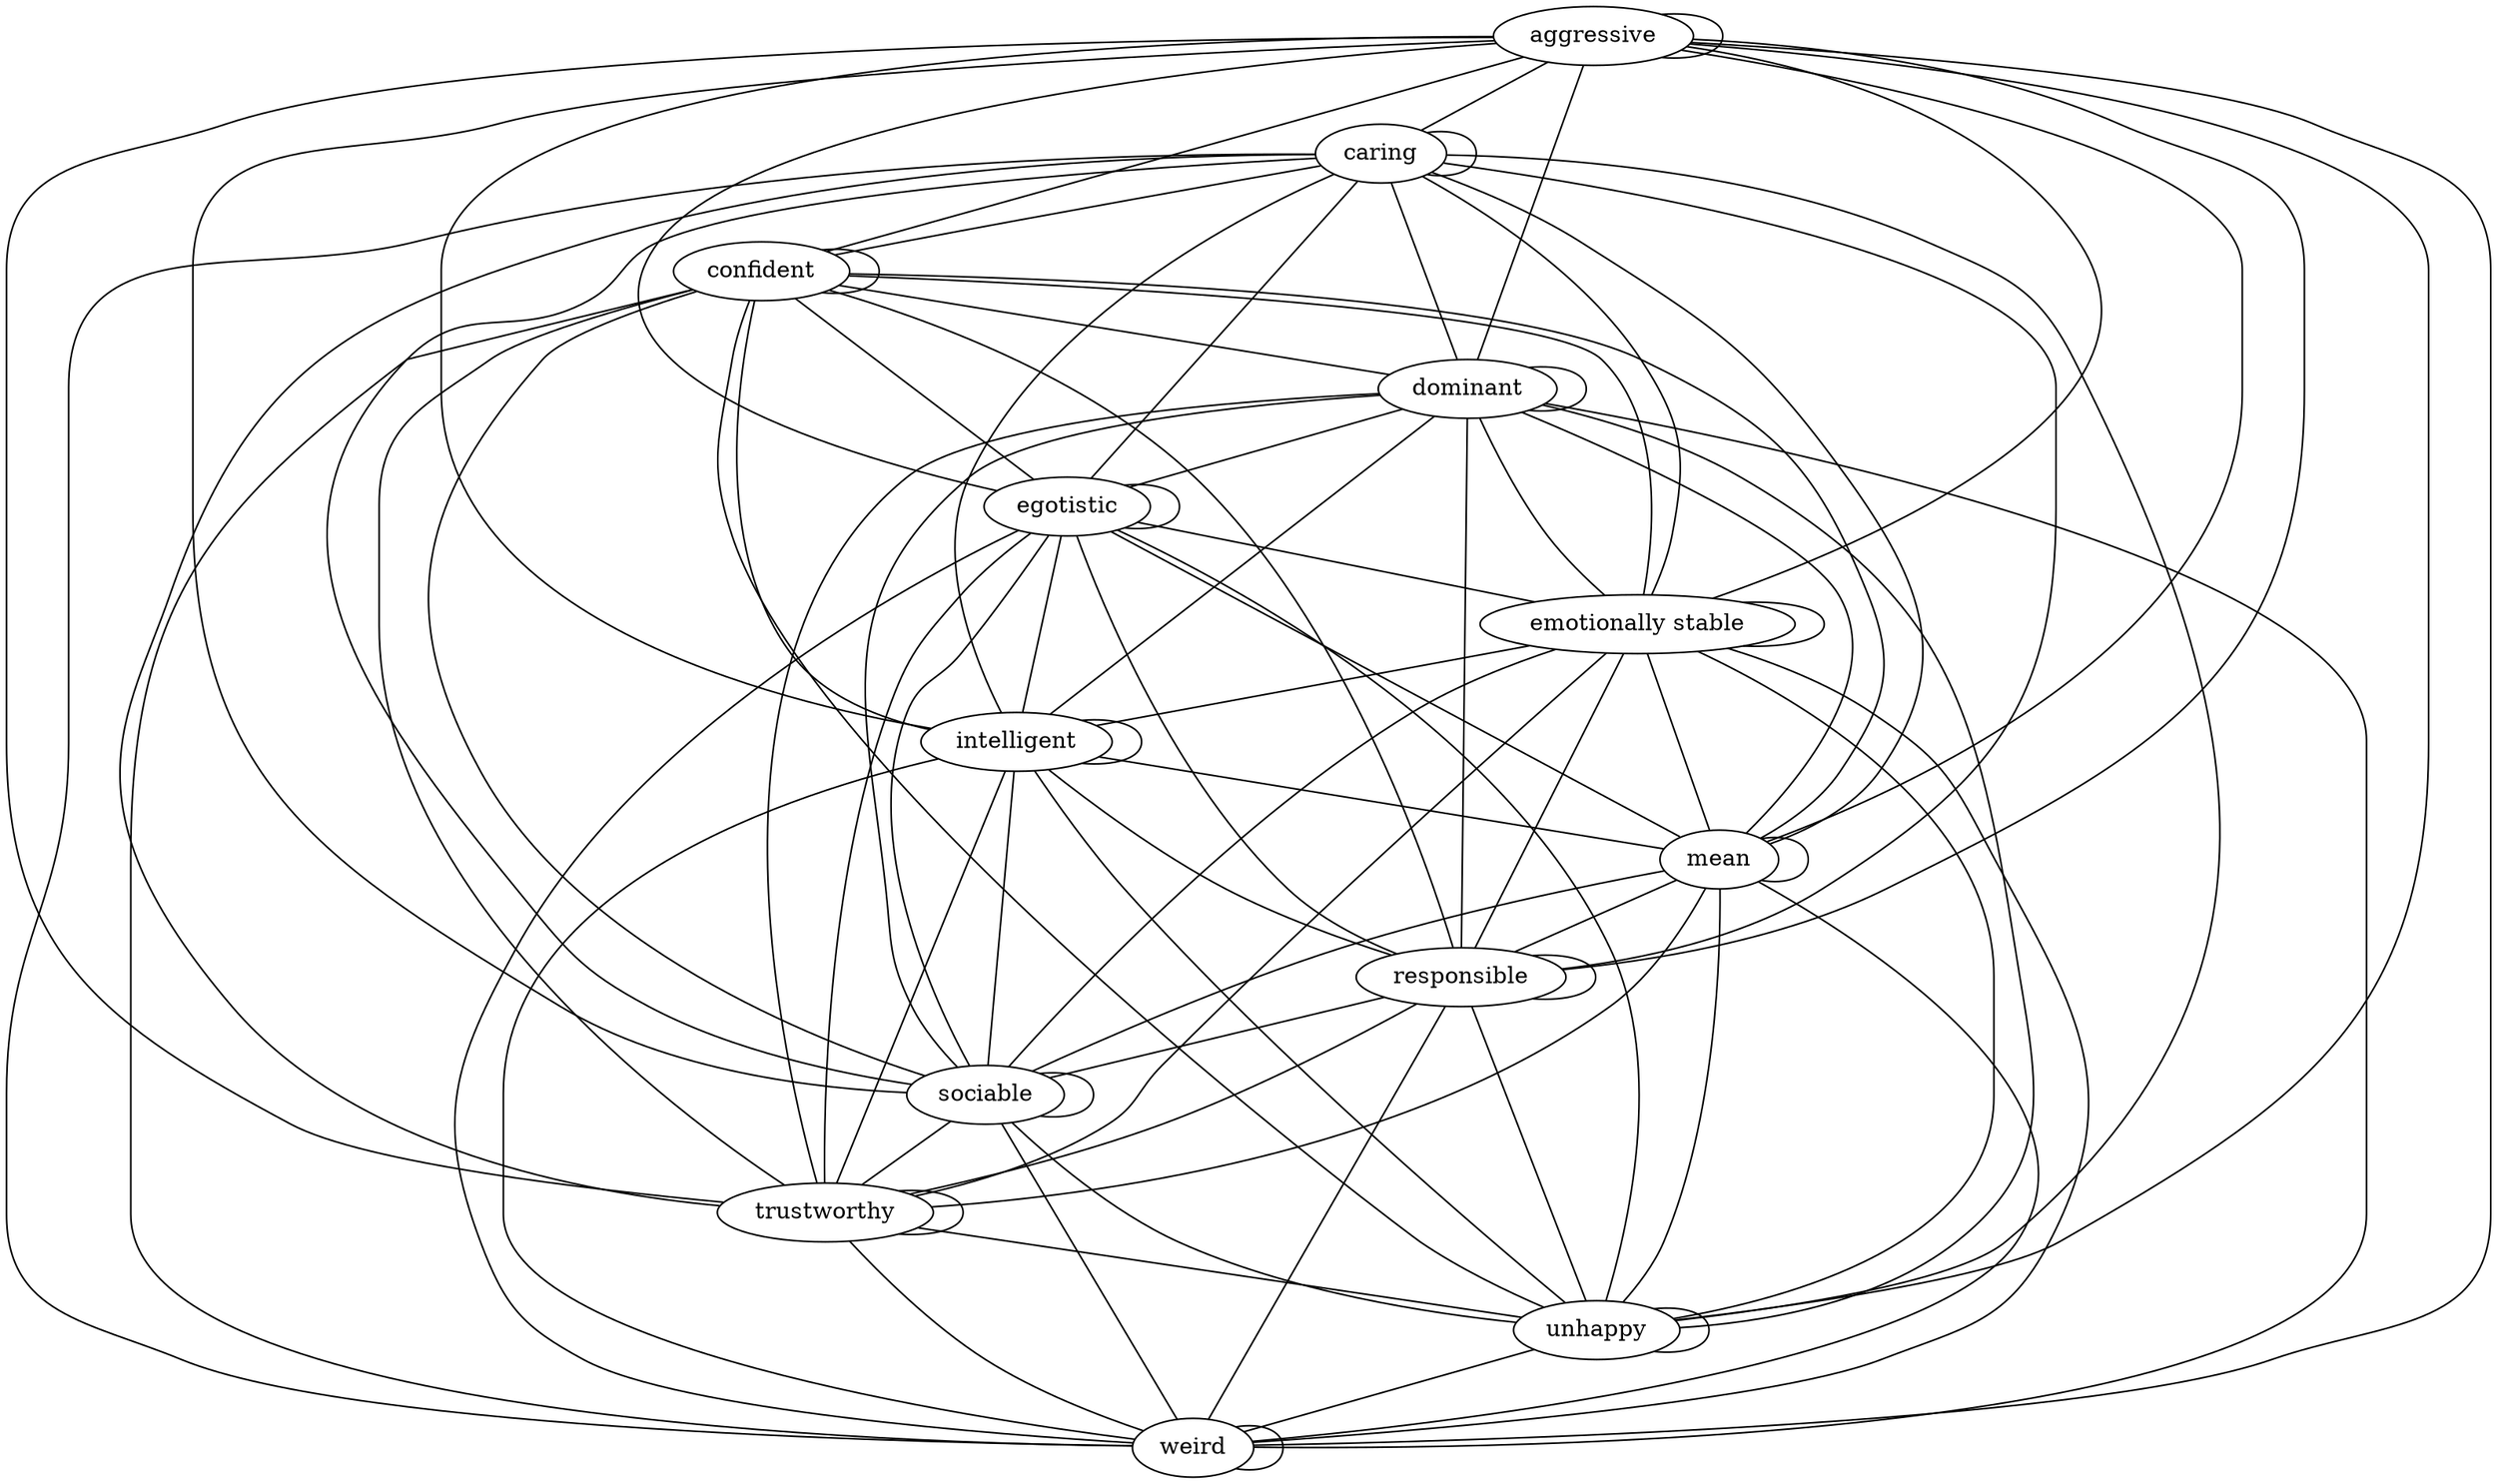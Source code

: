 graph "" {
	aggressive -- aggressive	 [len=1.0];
	aggressive -- caring	 [len=6.38053];
	aggressive -- confident	 [len=4.35398];
	aggressive -- dominant	 [len=3.21239];
	aggressive -- egotistic	 [len=3.49115];
	aggressive -- "emotionally stable"	 [len=6.04867];
	aggressive -- intelligent	 [len=5.11504];
	aggressive -- mean	 [len=3.30088];
	aggressive -- responsible	 [len=5.5177];
	aggressive -- sociable	 [len=5.19027];
	aggressive -- trustworthy	 [len=5.84071];
	aggressive -- unhappy	 [len=4.15929];
	aggressive -- weird	 [len=5.25221];
	caring -- caring	 [len=1.0];
	caring -- confident	 [len=4.0708];
	caring -- dominant	 [len=5.57522];
	caring -- egotistic	 [len=6.17257];
	caring -- "emotionally stable"	 [len=3.49115];
	caring -- intelligent	 [len=4.1150400000000005];
	caring -- mean	 [len=6.9469];
	caring -- responsible	 [len=3.54867];
	caring -- sociable	 [len=3.68142];
	caring -- trustworthy	 [len=3.25664];
	caring -- unhappy	 [len=5.56637];
	caring -- weird	 [len=4.74336];
	confident -- confident	 [len=1.0];
	confident -- dominant	 [len=3.75221];
	confident -- egotistic	 [len=3.73451];
	confident -- "emotionally stable"	 [len=3.42035];
	confident -- intelligent	 [len=3.76549];
	confident -- mean	 [len=5.14159];
	confident -- responsible	 [len=3.76106];
	confident -- sociable	 [len=3.26106];
	confident -- trustworthy	 [len=3.88053];
	confident -- unhappy	 [len=6.23009];
	confident -- weird	 [len=5.36283];
	dominant -- dominant	 [len=1.0];
	dominant -- egotistic	 [len=3.42478];
	dominant -- "emotionally stable"	 [len=4.88053];
	dominant -- intelligent	 [len=4.47345];
	dominant -- mean	 [len=3.81416];
	dominant -- responsible	 [len=4.75221];
	dominant -- sociable	 [len=4.50885];
	dominant -- trustworthy	 [len=5.06195];
	dominant -- unhappy	 [len=5.28319];
	dominant -- weird	 [len=5.5177];
	egotistic -- egotistic	 [len=1.0];
	egotistic -- "emotionally stable"	 [len=5.62832];
	egotistic -- intelligent	 [len=4.699120000000001];
	egotistic -- mean	 [len=3.64602];
	egotistic -- responsible	 [len=5.26106];
	egotistic -- sociable	 [len=4.66372];
	egotistic -- trustworthy	 [len=5.69027];
	egotistic -- unhappy	 [len=4.86726];
	egotistic -- weird	 [len=5.08407];
	"emotionally stable" -- "emotionally stable"	 [len=1.0];
	"emotionally stable" -- intelligent	 [len=4.10619];
	"emotionally stable" -- mean	 [len=6.16814];
	"emotionally stable" -- responsible	 [len=3.50885];
	"emotionally stable" -- sociable	 [len=3.81858];
	"emotionally stable" -- trustworthy	 [len=3.51327];
	"emotionally stable" -- unhappy	 [len=6.27876];
	"emotionally stable" -- weird	 [len=5.32301];
	intelligent -- intelligent	 [len=1.0];
	intelligent -- mean	 [len=5.25221];
	intelligent -- responsible	 [len=3.71681];
	intelligent -- sociable	 [len=4.31858];
	intelligent -- trustworthy	 [len=4.02655];
	intelligent -- unhappy	 [len=4.99115];
	intelligent -- weird	 [len=4.35841];
	mean -- mean	 [len=1.0];
	mean -- responsible	 [len=5.74779];
	mean -- sociable	 [len=5.87168];
	mean -- trustworthy	 [len=6.30531];
	mean -- unhappy	 [len=3.77434];
	mean -- weird	 [len=5.35398];
	responsible -- responsible	 [len=1.0];
	responsible -- sociable	 [len=4.16814];
	responsible -- trustworthy	 [len=3.14602];
	responsible -- unhappy	 [len=5.4646];
	responsible -- weird	 [len=5.11062];
	sociable -- sociable	 [len=1.0];
	sociable -- trustworthy	 [len=4.05752];
	sociable -- unhappy	 [len=6.04867];
	sociable -- weird	 [len=5.5177];
	trustworthy -- trustworthy	 [len=1.0];
	trustworthy -- unhappy	 [len=5.48673];
	trustworthy -- weird	 [len=5.06195];
	unhappy -- unhappy	 [len=1.0];
	unhappy -- weird	 [len=4.53097];
	weird -- weird	 [len=1.0];
}
